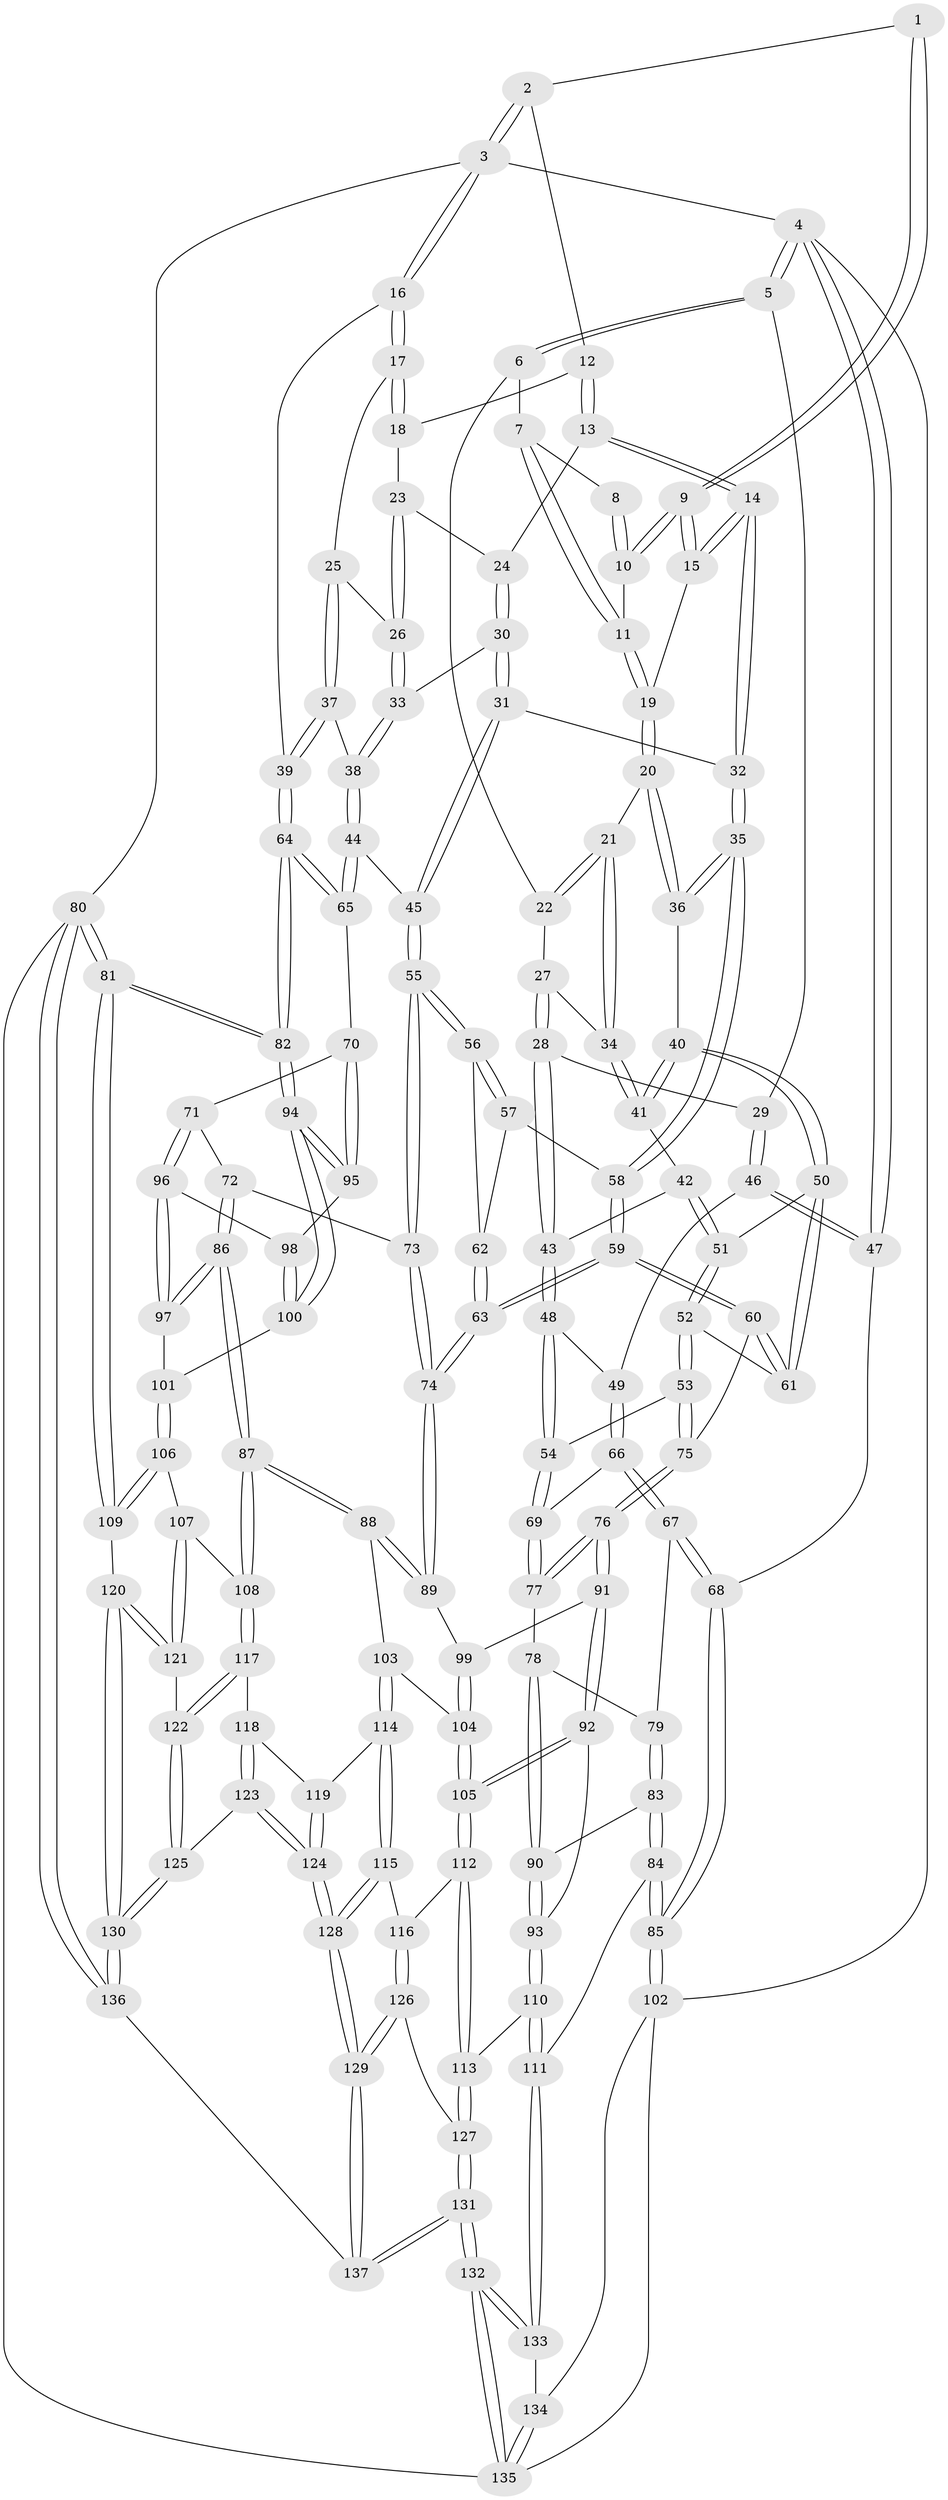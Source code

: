 // coarse degree distribution, {3: 0.0625, 5: 0.3625, 6: 0.1, 4: 0.4625, 2: 0.0125}
// Generated by graph-tools (version 1.1) at 2025/24/03/03/25 07:24:37]
// undirected, 137 vertices, 339 edges
graph export_dot {
graph [start="1"]
  node [color=gray90,style=filled];
  1 [pos="+0.7117857198606898+0"];
  2 [pos="+0.8770339499358166+0"];
  3 [pos="+1+0"];
  4 [pos="+0+0"];
  5 [pos="+0+0"];
  6 [pos="+0.33527623946183277+0"];
  7 [pos="+0.4734713790946573+0"];
  8 [pos="+0.4856105528997829+0"];
  9 [pos="+0.6562824856421197+0.09111306071159006"];
  10 [pos="+0.6001274858208443+0.0629388760791102"];
  11 [pos="+0.5360271012477301+0.10751412190986631"];
  12 [pos="+0.8442567408070631+0"];
  13 [pos="+0.7773260778871981+0.06330387889798537"];
  14 [pos="+0.6927916358010892+0.14246225764484072"];
  15 [pos="+0.6748155035364768+0.1232640703214493"];
  16 [pos="+1+0"];
  17 [pos="+0.915632216719728+0.12693873134297157"];
  18 [pos="+0.879911433545817+0.08682217747577038"];
  19 [pos="+0.526824529886237+0.1293542384474271"];
  20 [pos="+0.5101032452914959+0.1489010660671162"];
  21 [pos="+0.386965388042376+0.09211031059884937"];
  22 [pos="+0.3446421021057723+0"];
  23 [pos="+0.8574029455971172+0.10965428400023279"];
  24 [pos="+0.8246247773236203+0.12023550170133916"];
  25 [pos="+0.8996639749196528+0.1672917210060839"];
  26 [pos="+0.8917033968965609+0.16903611797628543"];
  27 [pos="+0.22823552698019905+0.13385193722441713"];
  28 [pos="+0.184951519960665+0.16993191145741252"];
  29 [pos="+0.17324338459058322+0.17165191665230492"];
  30 [pos="+0.836300318590825+0.1886894333893917"];
  31 [pos="+0.7936556374937945+0.23615135679990498"];
  32 [pos="+0.6949975180525112+0.19525327715792665"];
  33 [pos="+0.8739583884945619+0.17592914313156874"];
  34 [pos="+0.36021980102669104+0.15657830124398117"];
  35 [pos="+0.6093397702135263+0.2677644034488151"];
  36 [pos="+0.5416558313508362+0.25003194713294363"];
  37 [pos="+1+0.2731649518424977"];
  38 [pos="+0.9316221336015611+0.31927120199265524"];
  39 [pos="+1+0.24660626777227745"];
  40 [pos="+0.5307251614396581+0.2558021794122443"];
  41 [pos="+0.35350253358326233+0.19175640868181512"];
  42 [pos="+0.339672041079698+0.21562991121289546"];
  43 [pos="+0.31212503016899973+0.2280579445108589"];
  44 [pos="+0.9086465956852852+0.3304782175746488"];
  45 [pos="+0.8328400203330967+0.3145981241864831"];
  46 [pos="+0.12867268569790902+0.2531472687330574"];
  47 [pos="+0+0.31192176132766336"];
  48 [pos="+0.24437779692381945+0.33683151314351656"];
  49 [pos="+0.22319444468034993+0.3387446340307212"];
  50 [pos="+0.48642144720346076+0.2981197843167441"];
  51 [pos="+0.362780802537468+0.25125343347349155"];
  52 [pos="+0.38153733290939085+0.36527027271068324"];
  53 [pos="+0.35725588106020517+0.39478128417785874"];
  54 [pos="+0.3300000606008178+0.39377756033203365"];
  55 [pos="+0.7961777268812554+0.35441787367987315"];
  56 [pos="+0.7961070538905346+0.3544136248755098"];
  57 [pos="+0.6686065012295968+0.3137188433435458"];
  58 [pos="+0.6125683605565663+0.2786014557790763"];
  59 [pos="+0.6063646854081023+0.5057667053457998"];
  60 [pos="+0.5401895239209508+0.49805251621159874"];
  61 [pos="+0.46951607032774456+0.3287020373635759"];
  62 [pos="+0.7083215148758103+0.3746450932739466"];
  63 [pos="+0.6076961610188072+0.506714503691826"];
  64 [pos="+1+0.4996382032719218"];
  65 [pos="+0.922391489681493+0.49750666216881567"];
  66 [pos="+0.17392231156086038+0.41953043574028315"];
  67 [pos="+0.0861834179308895+0.47714934585073304"];
  68 [pos="+0+0.46229081258913957"];
  69 [pos="+0.2704547192206594+0.4884058295939494"];
  70 [pos="+0.8940894996950485+0.5199326499052735"];
  71 [pos="+0.8720954234962941+0.5268976462106437"];
  72 [pos="+0.830537705303544+0.5196633128575958"];
  73 [pos="+0.7664944380156685+0.4943010617672621"];
  74 [pos="+0.6327578398690454+0.5300627598926252"];
  75 [pos="+0.44461715944537816+0.5202571630942129"];
  76 [pos="+0.4255979941045333+0.543154469669978"];
  77 [pos="+0.27206127046258866+0.5313175193187387"];
  78 [pos="+0.2536284633488811+0.551284164218436"];
  79 [pos="+0.13332771746371933+0.5206422634903625"];
  80 [pos="+1+1"];
  81 [pos="+1+0.8523935623424369"];
  82 [pos="+1+0.6382198825868137"];
  83 [pos="+0.16296251116395144+0.6904590059567564"];
  84 [pos="+0.1577117276960088+0.6943077296193206"];
  85 [pos="+0+0.7533156739946657"];
  86 [pos="+0.7659792359016164+0.6920756668439901"];
  87 [pos="+0.7192193201496957+0.728889901829854"];
  88 [pos="+0.7032407387285434+0.7152271768138609"];
  89 [pos="+0.637969969125171+0.5941138045797411"];
  90 [pos="+0.25320782609241116+0.6685286292334438"];
  91 [pos="+0.399631527344589+0.6639338522017114"];
  92 [pos="+0.36878297510418073+0.6921784529386952"];
  93 [pos="+0.31671176391899714+0.6997279322752232"];
  94 [pos="+1+0.6422583614038848"];
  95 [pos="+0.9537459690314791+0.6161302721824239"];
  96 [pos="+0.8665495697465596+0.6014526614051569"];
  97 [pos="+0.8493627777617175+0.6535990551381473"];
  98 [pos="+0.9331116974568774+0.6602315213246981"];
  99 [pos="+0.5069757785001733+0.6941080205481448"];
  100 [pos="+0.9302025692981479+0.6930962996479401"];
  101 [pos="+0.9190112184519701+0.7084822073109468"];
  102 [pos="+0+0.7595418319721359"];
  103 [pos="+0.539865797371772+0.7794467727193941"];
  104 [pos="+0.532875612439099+0.7739695922138676"];
  105 [pos="+0.42117175814419433+0.7994591162996422"];
  106 [pos="+0.9151578382663147+0.7729560108200132"];
  107 [pos="+0.899610087528565+0.7825724298343049"];
  108 [pos="+0.7242001281843611+0.7408685024530787"];
  109 [pos="+1+0.852443263275351"];
  110 [pos="+0.2745825658739256+0.8487264666766828"];
  111 [pos="+0.21418903303140346+0.869682887767924"];
  112 [pos="+0.41996945674778435+0.80802156358068"];
  113 [pos="+0.3534082376427339+0.8874110109538348"];
  114 [pos="+0.5495876758238047+0.8398905944901363"];
  115 [pos="+0.5418002034092919+0.8556841107670224"];
  116 [pos="+0.4728967586853937+0.8628191602995007"];
  117 [pos="+0.7203260825394987+0.7701718500997414"];
  118 [pos="+0.6746124549201558+0.8233214505019945"];
  119 [pos="+0.6258001338622773+0.8445506005638312"];
  120 [pos="+0.9199593309875949+0.9397495063310477"];
  121 [pos="+0.8833478801420495+0.8626895512417546"];
  122 [pos="+0.7735876082457259+0.8851579427155459"];
  123 [pos="+0.6707041229255355+0.9164789894325256"];
  124 [pos="+0.6086725838371306+0.9807665071340534"];
  125 [pos="+0.7675972160930734+0.9182501681755035"];
  126 [pos="+0.4508729622160028+0.9176848660185439"];
  127 [pos="+0.36354030577043495+0.9110570504543589"];
  128 [pos="+0.5703806780655397+1"];
  129 [pos="+0.569273314635001+1"];
  130 [pos="+0.8159922447421436+1"];
  131 [pos="+0.30820761231485966+1"];
  132 [pos="+0.22148358104029062+1"];
  133 [pos="+0.19940096593439546+0.8853043960332707"];
  134 [pos="+0.09897867122220397+0.866773455055806"];
  135 [pos="+0.1045640771744901+1"];
  136 [pos="+0.7949524401810829+1"];
  137 [pos="+0.576141336464412+1"];
  1 -- 2;
  1 -- 9;
  1 -- 9;
  2 -- 3;
  2 -- 3;
  2 -- 12;
  3 -- 4;
  3 -- 16;
  3 -- 16;
  3 -- 80;
  4 -- 5;
  4 -- 5;
  4 -- 47;
  4 -- 47;
  4 -- 102;
  5 -- 6;
  5 -- 6;
  5 -- 29;
  6 -- 7;
  6 -- 22;
  7 -- 8;
  7 -- 11;
  7 -- 11;
  8 -- 10;
  8 -- 10;
  9 -- 10;
  9 -- 10;
  9 -- 15;
  9 -- 15;
  10 -- 11;
  11 -- 19;
  11 -- 19;
  12 -- 13;
  12 -- 13;
  12 -- 18;
  13 -- 14;
  13 -- 14;
  13 -- 24;
  14 -- 15;
  14 -- 15;
  14 -- 32;
  14 -- 32;
  15 -- 19;
  16 -- 17;
  16 -- 17;
  16 -- 39;
  17 -- 18;
  17 -- 18;
  17 -- 25;
  18 -- 23;
  19 -- 20;
  19 -- 20;
  20 -- 21;
  20 -- 36;
  20 -- 36;
  21 -- 22;
  21 -- 22;
  21 -- 34;
  21 -- 34;
  22 -- 27;
  23 -- 24;
  23 -- 26;
  23 -- 26;
  24 -- 30;
  24 -- 30;
  25 -- 26;
  25 -- 37;
  25 -- 37;
  26 -- 33;
  26 -- 33;
  27 -- 28;
  27 -- 28;
  27 -- 34;
  28 -- 29;
  28 -- 43;
  28 -- 43;
  29 -- 46;
  29 -- 46;
  30 -- 31;
  30 -- 31;
  30 -- 33;
  31 -- 32;
  31 -- 45;
  31 -- 45;
  32 -- 35;
  32 -- 35;
  33 -- 38;
  33 -- 38;
  34 -- 41;
  34 -- 41;
  35 -- 36;
  35 -- 36;
  35 -- 58;
  35 -- 58;
  36 -- 40;
  37 -- 38;
  37 -- 39;
  37 -- 39;
  38 -- 44;
  38 -- 44;
  39 -- 64;
  39 -- 64;
  40 -- 41;
  40 -- 41;
  40 -- 50;
  40 -- 50;
  41 -- 42;
  42 -- 43;
  42 -- 51;
  42 -- 51;
  43 -- 48;
  43 -- 48;
  44 -- 45;
  44 -- 65;
  44 -- 65;
  45 -- 55;
  45 -- 55;
  46 -- 47;
  46 -- 47;
  46 -- 49;
  47 -- 68;
  48 -- 49;
  48 -- 54;
  48 -- 54;
  49 -- 66;
  49 -- 66;
  50 -- 51;
  50 -- 61;
  50 -- 61;
  51 -- 52;
  51 -- 52;
  52 -- 53;
  52 -- 53;
  52 -- 61;
  53 -- 54;
  53 -- 75;
  53 -- 75;
  54 -- 69;
  54 -- 69;
  55 -- 56;
  55 -- 56;
  55 -- 73;
  55 -- 73;
  56 -- 57;
  56 -- 57;
  56 -- 62;
  57 -- 58;
  57 -- 62;
  58 -- 59;
  58 -- 59;
  59 -- 60;
  59 -- 60;
  59 -- 63;
  59 -- 63;
  60 -- 61;
  60 -- 61;
  60 -- 75;
  62 -- 63;
  62 -- 63;
  63 -- 74;
  63 -- 74;
  64 -- 65;
  64 -- 65;
  64 -- 82;
  64 -- 82;
  65 -- 70;
  66 -- 67;
  66 -- 67;
  66 -- 69;
  67 -- 68;
  67 -- 68;
  67 -- 79;
  68 -- 85;
  68 -- 85;
  69 -- 77;
  69 -- 77;
  70 -- 71;
  70 -- 95;
  70 -- 95;
  71 -- 72;
  71 -- 96;
  71 -- 96;
  72 -- 73;
  72 -- 86;
  72 -- 86;
  73 -- 74;
  73 -- 74;
  74 -- 89;
  74 -- 89;
  75 -- 76;
  75 -- 76;
  76 -- 77;
  76 -- 77;
  76 -- 91;
  76 -- 91;
  77 -- 78;
  78 -- 79;
  78 -- 90;
  78 -- 90;
  79 -- 83;
  79 -- 83;
  80 -- 81;
  80 -- 81;
  80 -- 136;
  80 -- 136;
  80 -- 135;
  81 -- 82;
  81 -- 82;
  81 -- 109;
  81 -- 109;
  82 -- 94;
  82 -- 94;
  83 -- 84;
  83 -- 84;
  83 -- 90;
  84 -- 85;
  84 -- 85;
  84 -- 111;
  85 -- 102;
  85 -- 102;
  86 -- 87;
  86 -- 87;
  86 -- 97;
  86 -- 97;
  87 -- 88;
  87 -- 88;
  87 -- 108;
  87 -- 108;
  88 -- 89;
  88 -- 89;
  88 -- 103;
  89 -- 99;
  90 -- 93;
  90 -- 93;
  91 -- 92;
  91 -- 92;
  91 -- 99;
  92 -- 93;
  92 -- 105;
  92 -- 105;
  93 -- 110;
  93 -- 110;
  94 -- 95;
  94 -- 95;
  94 -- 100;
  94 -- 100;
  95 -- 98;
  96 -- 97;
  96 -- 97;
  96 -- 98;
  97 -- 101;
  98 -- 100;
  98 -- 100;
  99 -- 104;
  99 -- 104;
  100 -- 101;
  101 -- 106;
  101 -- 106;
  102 -- 134;
  102 -- 135;
  103 -- 104;
  103 -- 114;
  103 -- 114;
  104 -- 105;
  104 -- 105;
  105 -- 112;
  105 -- 112;
  106 -- 107;
  106 -- 109;
  106 -- 109;
  107 -- 108;
  107 -- 121;
  107 -- 121;
  108 -- 117;
  108 -- 117;
  109 -- 120;
  110 -- 111;
  110 -- 111;
  110 -- 113;
  111 -- 133;
  111 -- 133;
  112 -- 113;
  112 -- 113;
  112 -- 116;
  113 -- 127;
  113 -- 127;
  114 -- 115;
  114 -- 115;
  114 -- 119;
  115 -- 116;
  115 -- 128;
  115 -- 128;
  116 -- 126;
  116 -- 126;
  117 -- 118;
  117 -- 122;
  117 -- 122;
  118 -- 119;
  118 -- 123;
  118 -- 123;
  119 -- 124;
  119 -- 124;
  120 -- 121;
  120 -- 121;
  120 -- 130;
  120 -- 130;
  121 -- 122;
  122 -- 125;
  122 -- 125;
  123 -- 124;
  123 -- 124;
  123 -- 125;
  124 -- 128;
  124 -- 128;
  125 -- 130;
  125 -- 130;
  126 -- 127;
  126 -- 129;
  126 -- 129;
  127 -- 131;
  127 -- 131;
  128 -- 129;
  128 -- 129;
  129 -- 137;
  129 -- 137;
  130 -- 136;
  130 -- 136;
  131 -- 132;
  131 -- 132;
  131 -- 137;
  131 -- 137;
  132 -- 133;
  132 -- 133;
  132 -- 135;
  132 -- 135;
  133 -- 134;
  134 -- 135;
  134 -- 135;
  136 -- 137;
}
